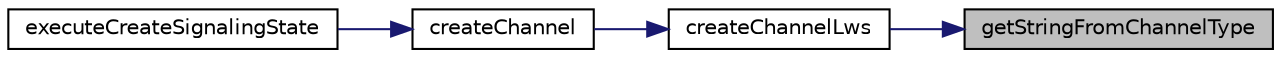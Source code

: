 digraph "getStringFromChannelType"
{
 // LATEX_PDF_SIZE
  edge [fontname="Helvetica",fontsize="10",labelfontname="Helvetica",labelfontsize="10"];
  node [fontname="Helvetica",fontsize="10",shape=record];
  rankdir="RL";
  Node1 [label="getStringFromChannelType",height=0.2,width=0.4,color="black", fillcolor="grey75", style="filled", fontcolor="black",tooltip=" "];
  Node1 -> Node2 [dir="back",color="midnightblue",fontsize="10",style="solid",fontname="Helvetica"];
  Node2 [label="createChannelLws",height=0.2,width=0.4,color="black", fillcolor="white", style="filled",URL="$LwsApiCalls_8h.html#a54893a1b3159194b87bffce1dc81f667",tooltip=" "];
  Node2 -> Node3 [dir="back",color="midnightblue",fontsize="10",style="solid",fontname="Helvetica"];
  Node3 [label="createChannel",height=0.2,width=0.4,color="black", fillcolor="white", style="filled",URL="$Signaling_8h.html#a6015410f4f76b055dd29dea57197f98d",tooltip=" "];
  Node3 -> Node4 [dir="back",color="midnightblue",fontsize="10",style="solid",fontname="Helvetica"];
  Node4 [label="executeCreateSignalingState",height=0.2,width=0.4,color="black", fillcolor="white", style="filled",URL="$StateMachine_8h.html#a875746ad5aa6b08d513e515d408c6714",tooltip=" "];
}
